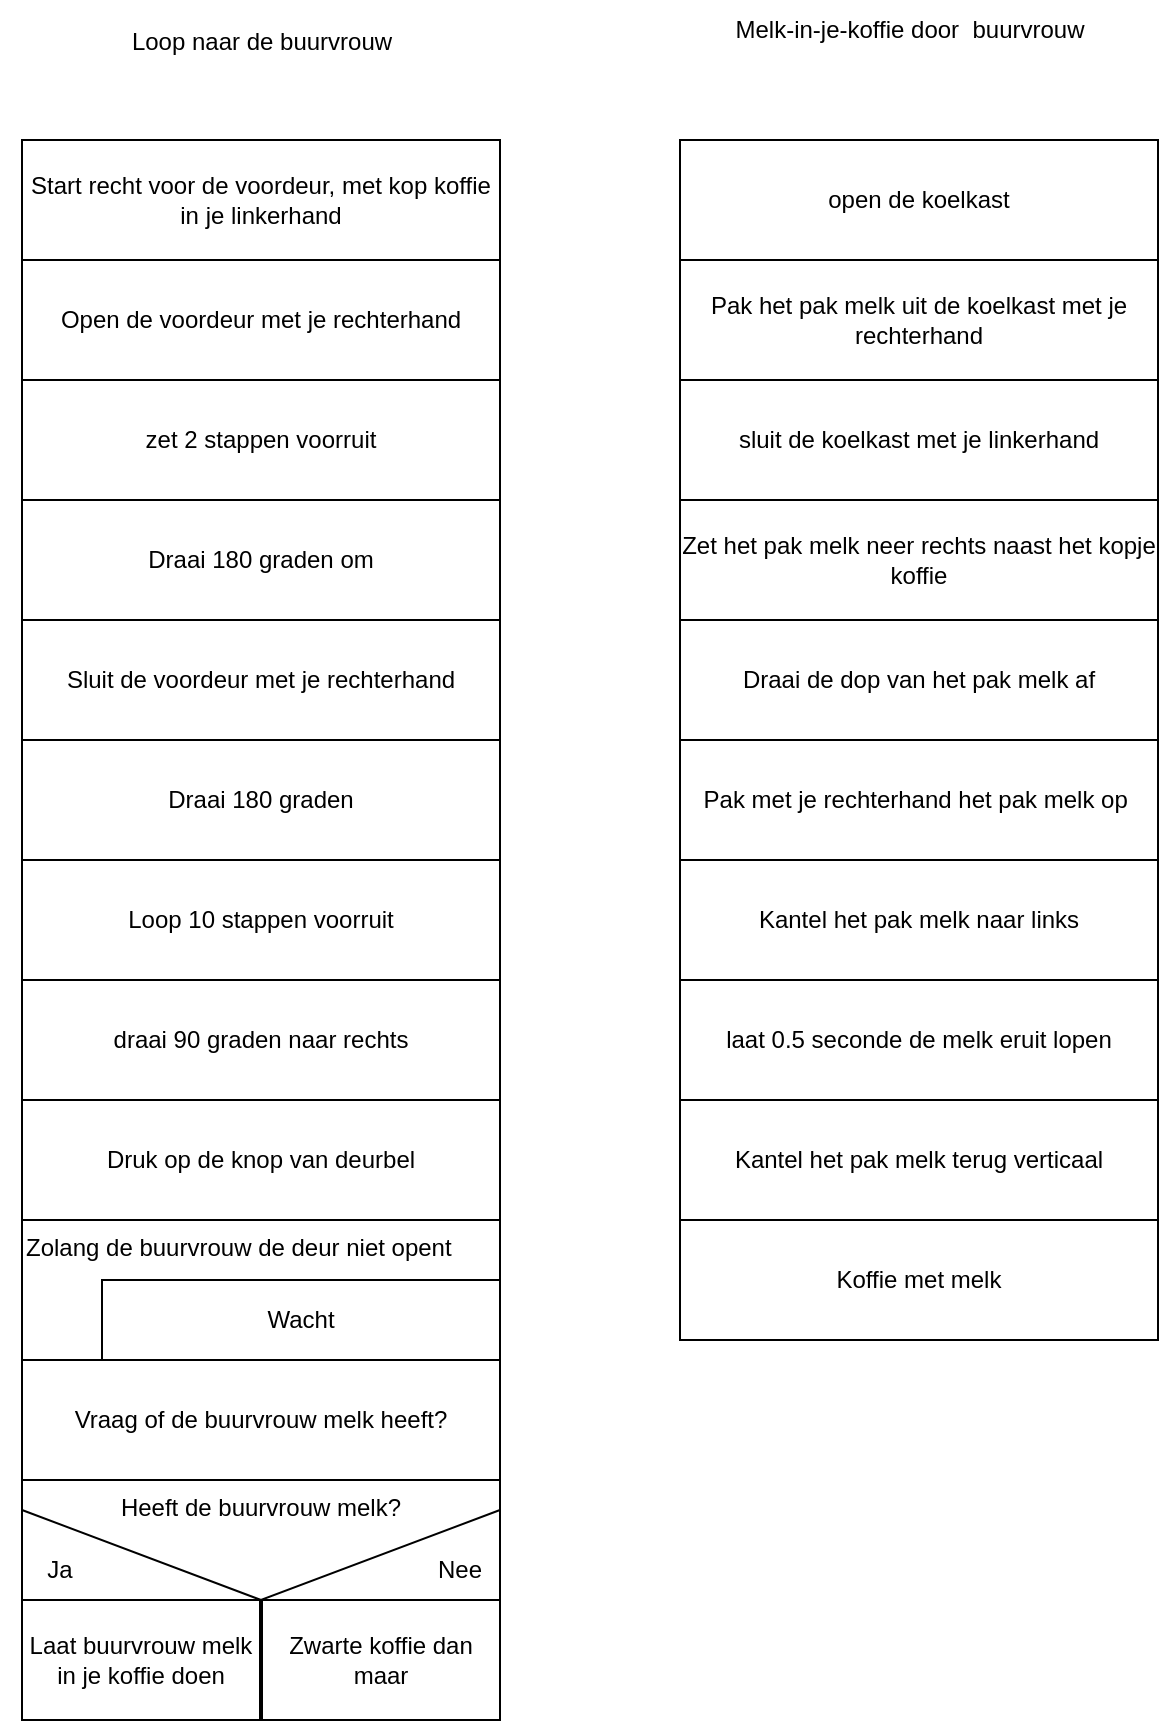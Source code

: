 <mxfile>
    <diagram id="EO0KjyZBfK5QEnPsvdXP" name="Page-1">
        <mxGraphModel dx="802" dy="563" grid="1" gridSize="10" guides="1" tooltips="1" connect="1" arrows="1" fold="1" page="1" pageScale="1" pageWidth="850" pageHeight="1100" math="0" shadow="0">
            <root>
                <mxCell id="0"/>
                <mxCell id="1" parent="0"/>
                <mxCell id="42" value="" style="rounded=0;whiteSpace=wrap;html=1;" vertex="1" parent="1">
                    <mxGeometry x="81" y="780" width="239" height="60" as="geometry"/>
                </mxCell>
                <mxCell id="2" value="Loop naar de buurvrouw" style="text;html=1;align=center;verticalAlign=middle;whiteSpace=wrap;rounded=0;" vertex="1" parent="1">
                    <mxGeometry x="100.5" y="46" width="200" height="30" as="geometry"/>
                </mxCell>
                <mxCell id="5" value="" style="edgeStyle=none;html=1;" edge="1" parent="1" source="3" target="4">
                    <mxGeometry relative="1" as="geometry"/>
                </mxCell>
                <mxCell id="3" value="Start recht voor de voordeur, met kop koffie in je linkerhand" style="rounded=0;whiteSpace=wrap;html=1;" vertex="1" parent="1">
                    <mxGeometry x="81" y="110" width="239" height="60" as="geometry"/>
                </mxCell>
                <mxCell id="9" value="" style="edgeStyle=none;html=1;" edge="1" parent="1" source="4" target="8">
                    <mxGeometry relative="1" as="geometry"/>
                </mxCell>
                <mxCell id="4" value="Open de voordeur met je rechterhand" style="rounded=0;whiteSpace=wrap;html=1;" vertex="1" parent="1">
                    <mxGeometry x="81" y="170" width="239" height="60" as="geometry"/>
                </mxCell>
                <mxCell id="11" value="" style="edgeStyle=none;html=1;" edge="1" parent="1" source="8" target="10">
                    <mxGeometry relative="1" as="geometry"/>
                </mxCell>
                <mxCell id="8" value="zet 2 stappen voorruit" style="rounded=0;whiteSpace=wrap;html=1;" vertex="1" parent="1">
                    <mxGeometry x="81" y="230" width="239" height="60" as="geometry"/>
                </mxCell>
                <mxCell id="13" value="" style="edgeStyle=none;html=1;" edge="1" parent="1" source="10" target="12">
                    <mxGeometry relative="1" as="geometry"/>
                </mxCell>
                <mxCell id="10" value="Draai 180 graden om" style="rounded=0;whiteSpace=wrap;html=1;" vertex="1" parent="1">
                    <mxGeometry x="81" y="290" width="239" height="60" as="geometry"/>
                </mxCell>
                <mxCell id="15" value="" style="edgeStyle=none;html=1;" edge="1" parent="1" source="12" target="14">
                    <mxGeometry relative="1" as="geometry"/>
                </mxCell>
                <mxCell id="12" value="Sluit de voordeur met je rechterhand" style="rounded=0;whiteSpace=wrap;html=1;" vertex="1" parent="1">
                    <mxGeometry x="81" y="350" width="239" height="60" as="geometry"/>
                </mxCell>
                <mxCell id="17" value="" style="edgeStyle=none;html=1;" edge="1" parent="1" source="14" target="16">
                    <mxGeometry relative="1" as="geometry"/>
                </mxCell>
                <mxCell id="14" value="Draai 180 graden" style="rounded=0;whiteSpace=wrap;html=1;" vertex="1" parent="1">
                    <mxGeometry x="81" y="410" width="239" height="60" as="geometry"/>
                </mxCell>
                <mxCell id="19" value="" style="edgeStyle=none;html=1;" edge="1" parent="1" source="16" target="18">
                    <mxGeometry relative="1" as="geometry"/>
                </mxCell>
                <mxCell id="16" value="Loop 10 stappen voorruit" style="rounded=0;whiteSpace=wrap;html=1;" vertex="1" parent="1">
                    <mxGeometry x="81" y="470" width="239" height="60" as="geometry"/>
                </mxCell>
                <mxCell id="21" value="" style="edgeStyle=none;html=1;" edge="1" parent="1" source="18" target="20">
                    <mxGeometry relative="1" as="geometry"/>
                </mxCell>
                <mxCell id="18" value="draai 90 graden naar rechts" style="rounded=0;whiteSpace=wrap;html=1;" vertex="1" parent="1">
                    <mxGeometry x="81" y="530" width="239" height="60" as="geometry"/>
                </mxCell>
                <mxCell id="23" value="" style="edgeStyle=none;html=1;" edge="1" parent="1" source="20">
                    <mxGeometry relative="1" as="geometry">
                        <mxPoint x="200.5" y="650" as="targetPoint"/>
                    </mxGeometry>
                </mxCell>
                <mxCell id="20" value="Druk op de knop van deurbel" style="rounded=0;whiteSpace=wrap;html=1;" vertex="1" parent="1">
                    <mxGeometry x="81" y="590" width="239" height="60" as="geometry"/>
                </mxCell>
                <mxCell id="31" value="" style="edgeStyle=none;html=1;" edge="1" parent="1" source="28">
                    <mxGeometry relative="1" as="geometry">
                        <mxPoint x="200.5" y="720" as="targetPoint"/>
                    </mxGeometry>
                </mxCell>
                <mxCell id="28" value="Zolang de buurvrouw de deur niet opent" style="rounded=0;whiteSpace=wrap;html=1;verticalAlign=top;align=left;" vertex="1" parent="1">
                    <mxGeometry x="81" y="650" width="239" height="70" as="geometry"/>
                </mxCell>
                <mxCell id="29" value="Wacht" style="rounded=0;whiteSpace=wrap;html=1;" vertex="1" parent="1">
                    <mxGeometry x="121" y="680" width="199" height="40" as="geometry"/>
                </mxCell>
                <mxCell id="40" value="" style="edgeStyle=none;html=1;" edge="1" parent="1" source="32">
                    <mxGeometry relative="1" as="geometry">
                        <mxPoint x="200.5" y="780" as="targetPoint"/>
                    </mxGeometry>
                </mxCell>
                <mxCell id="32" value="Vraag of de buurvrouw melk heeft?" style="rounded=0;whiteSpace=wrap;html=1;" vertex="1" parent="1">
                    <mxGeometry x="81" y="720" width="239" height="60" as="geometry"/>
                </mxCell>
                <mxCell id="41" value="Heeft de buurvrouw melk?" style="shape=offPageConnector;whiteSpace=wrap;html=1;size=0.75;verticalAlign=top;" vertex="1" parent="1">
                    <mxGeometry x="81" y="780" width="239" height="60" as="geometry"/>
                </mxCell>
                <mxCell id="43" value="Ja" style="text;html=1;align=center;verticalAlign=middle;whiteSpace=wrap;rounded=0;" vertex="1" parent="1">
                    <mxGeometry x="70" y="810" width="60" height="30" as="geometry"/>
                </mxCell>
                <mxCell id="44" value="Nee" style="text;html=1;align=center;verticalAlign=middle;whiteSpace=wrap;rounded=0;" vertex="1" parent="1">
                    <mxGeometry x="270" y="810" width="60" height="30" as="geometry"/>
                </mxCell>
                <mxCell id="45" value="Laat buurvrouw melk in je koffie doen" style="rounded=0;whiteSpace=wrap;html=1;" vertex="1" parent="1">
                    <mxGeometry x="81" y="840" width="119" height="60" as="geometry"/>
                </mxCell>
                <mxCell id="46" value="Zwarte koffie dan maar" style="rounded=0;whiteSpace=wrap;html=1;" vertex="1" parent="1">
                    <mxGeometry x="201" y="840" width="119" height="60" as="geometry"/>
                </mxCell>
                <mxCell id="47" value="Melk-in-je-koffie door&amp;nbsp; buurvrouw" style="text;html=1;align=center;verticalAlign=middle;whiteSpace=wrap;rounded=0;" vertex="1" parent="1">
                    <mxGeometry x="425" y="40" width="200" height="30" as="geometry"/>
                </mxCell>
                <mxCell id="50" value="" style="edgeStyle=none;html=1;" edge="1" parent="1" source="48" target="49">
                    <mxGeometry relative="1" as="geometry"/>
                </mxCell>
                <mxCell id="48" value="open de koelkast" style="rounded=0;whiteSpace=wrap;html=1;" vertex="1" parent="1">
                    <mxGeometry x="410" y="110" width="239" height="60" as="geometry"/>
                </mxCell>
                <mxCell id="52" value="" style="edgeStyle=none;html=1;" edge="1" parent="1" source="49" target="51">
                    <mxGeometry relative="1" as="geometry"/>
                </mxCell>
                <mxCell id="49" value="Pak het pak melk uit de koelkast met je rechterhand" style="rounded=0;whiteSpace=wrap;html=1;" vertex="1" parent="1">
                    <mxGeometry x="410" y="170" width="239" height="60" as="geometry"/>
                </mxCell>
                <mxCell id="51" value="sluit de koelkast met je linkerhand" style="rounded=0;whiteSpace=wrap;html=1;" vertex="1" parent="1">
                    <mxGeometry x="410" y="230" width="239" height="60" as="geometry"/>
                </mxCell>
                <mxCell id="53" value="Zet het pak melk neer rechts naast het kopje koffie" style="rounded=0;whiteSpace=wrap;html=1;" vertex="1" parent="1">
                    <mxGeometry x="410" y="290" width="239" height="60" as="geometry"/>
                </mxCell>
                <mxCell id="54" value="Koffie met melk" style="rounded=0;whiteSpace=wrap;html=1;" vertex="1" parent="1">
                    <mxGeometry x="410" y="650" width="239" height="60" as="geometry"/>
                </mxCell>
                <mxCell id="59" value="" style="edgeStyle=none;html=1;" edge="1" parent="1" source="57" target="58">
                    <mxGeometry relative="1" as="geometry"/>
                </mxCell>
                <mxCell id="57" value="Draai de dop van het pak melk af" style="rounded=0;whiteSpace=wrap;html=1;" vertex="1" parent="1">
                    <mxGeometry x="410" y="350" width="239" height="60" as="geometry"/>
                </mxCell>
                <mxCell id="61" value="" style="edgeStyle=none;html=1;" edge="1" parent="1" source="58" target="60">
                    <mxGeometry relative="1" as="geometry"/>
                </mxCell>
                <mxCell id="58" value="Pak met je rechterhand het pak melk op&amp;nbsp;" style="rounded=0;whiteSpace=wrap;html=1;" vertex="1" parent="1">
                    <mxGeometry x="410" y="410" width="239" height="60" as="geometry"/>
                </mxCell>
                <mxCell id="63" value="" style="edgeStyle=none;html=1;" edge="1" parent="1" source="60" target="62">
                    <mxGeometry relative="1" as="geometry"/>
                </mxCell>
                <mxCell id="60" value="Kantel het pak melk naar links" style="rounded=0;whiteSpace=wrap;html=1;" vertex="1" parent="1">
                    <mxGeometry x="410" y="470" width="239" height="60" as="geometry"/>
                </mxCell>
                <mxCell id="62" value="laat 0.5 seconde de melk eruit lopen" style="rounded=0;whiteSpace=wrap;html=1;" vertex="1" parent="1">
                    <mxGeometry x="410" y="530" width="239" height="60" as="geometry"/>
                </mxCell>
                <mxCell id="64" value="Kantel het pak melk terug verticaal" style="rounded=0;whiteSpace=wrap;html=1;" vertex="1" parent="1">
                    <mxGeometry x="410" y="590" width="239" height="60" as="geometry"/>
                </mxCell>
            </root>
        </mxGraphModel>
    </diagram>
</mxfile>